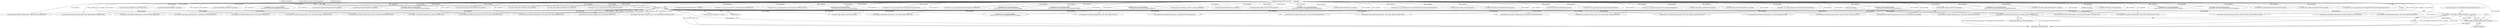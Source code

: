 digraph "0_Android_560ccdb509a7b86186fac0fce1b25bd9a3e6a6e8_7@pointer" {
"1001508" [label="(Call,comp_role = (OMX_PARAM_COMPONENTROLETYPE *) paramData)"];
"1001510" [label="(Call,(OMX_PARAM_COMPONENTROLETYPE *) paramData)"];
"1001504" [label="(Call,VALIDATE_OMX_PARAM_DATA(paramData, OMX_PARAM_COMPONENTROLETYPE))"];
"1000131" [label="(Call,paramData == NULL)"];
"1000112" [label="(MethodParameterIn,OMX_IN OMX_PTR        paramData)"];
"1002727" [label="(Call,(QOMX_VIDEO_HIERARCHICALLAYERS*)paramData)"];
"1002260" [label="(Call,(QOMX_INDEXEXTRADATATYPE *)paramData)"];
"1002721" [label="(Call,VALIDATE_OMX_PARAM_DATA(paramData, QOMX_VIDEO_HIERARCHICALLAYERS))"];
"1000130" [label="(ControlStructure,if (paramData == NULL))"];
"1002084" [label="(Call,VALIDATE_OMX_PARAM_DATA(paramData, OMX_VIDEO_PARAM_INTRAREFRESHTYPE))"];
"1002792" [label="(Call,VALIDATE_OMX_PARAM_DATA(paramData, OMX_QCOM_VIDEO_PARAM_PERF_LEVEL))"];
"1000112" [label="(MethodParameterIn,OMX_IN OMX_PTR        paramData)"];
"1002549" [label="(Call,(QOMX_EXTNINDEX_PARAMTYPE*)paramData)"];
"1002252" [label="(Call,VALIDATE_OMX_PARAM_DATA(paramData, QOMX_INDEXEXTRADATATYPE))"];
"1002741" [label="(Call,handle->venc_set_param(paramData,\n (OMX_INDEXTYPE)OMX_QcomIndexHierarchicalStructure))"];
"1002054" [label="(Call,VALIDATE_OMX_PARAM_DATA(paramData, OMX_VIDEO_PARAM_ERRORCORRECTIONTYPE))"];
"1001246" [label="(Call,(OMX_VIDEO_PARAM_PROFILELEVELTYPE*)paramData)"];
"1002643" [label="(Call,(QOMX_EXTNINDEX_PARAMTYPE*)paramData)"];
"1001503" [label="(Block,)"];
"1002706" [label="(Call,handle->venc_set_param(paramData,\n                             (OMX_INDEXTYPE)OMX_QcomIndexParamH264AUDelimiter))"];
"1002483" [label="(Call,VALIDATE_OMX_PARAM_DATA(paramData, QOMX_VIDEO_PARAM_LTRMODE_TYPE))"];
"1001979" [label="(Call,(OMX_QCOM_PARAM_PORTDEFINITIONTYPE*)paramData)"];
"1000132" [label="(Identifier,paramData)"];
"1000886" [label="(Call,(OMX_VIDEO_PARAM_H263TYPE*)paramData)"];
"1001506" [label="(Identifier,OMX_PARAM_COMPONENTROLETYPE)"];
"1002489" [label="(Call,(QOMX_VIDEO_PARAM_LTRMODE_TYPE*)paramData)"];
"1002543" [label="(Call,VALIDATE_OMX_PARAM_DATA(paramData, QOMX_EXTNINDEX_PARAMTYPE))"];
"1000558" [label="(Call,(OMX_VIDEO_PARAM_PORTFORMATTYPE *)paramData)"];
"1001508" [label="(Call,comp_role = (OMX_PARAM_COMPONENTROLETYPE *) paramData)"];
"1000893" [label="(Call,handle->venc_set_param(paramData,OMX_IndexParamVideoH263))"];
"1000552" [label="(Call,VALIDATE_OMX_PARAM_DATA(paramData, OMX_VIDEO_PARAM_PORTFORMATTYPE))"];
"1000177" [label="(Call,(OMX_PARAM_PORTDEFINITIONTYPE *) paramData)"];
"1001882" [label="(Call,handle->venc_set_param(paramData, OMX_IndexParamVideoQuantization))"];
"1002067" [label="(Call,handle->venc_set_param(paramData, OMX_IndexParamVideoErrorCorrection))"];
"1002851" [label="(Call,handle->venc_set_param(paramData,\n                             (OMX_INDEXTYPE)QOMX_IndexParamVideoInitialQp))"];
"1001240" [label="(Call,VALIDATE_OMX_PARAM_DATA(paramData, OMX_VIDEO_PARAM_PROFILELEVELTYPE))"];
"1001862" [label="(Call,VALIDATE_OMX_PARAM_DATA(paramData, OMX_VIDEO_PARAM_QUANTIZATIONTYPE))"];
"1001920" [label="(Call,VALIDATE_OMX_PARAM_DATA(paramData, OMX_QCOM_VIDEO_PARAM_QPRANGETYPE))"];
"1000575" [label="(Call,handle->venc_set_param(paramData,OMX_IndexParamVideoPortFormat))"];
"1000752" [label="(Call,VALIDATE_OMX_PARAM_DATA(paramData, OMX_VIDEO_PARAM_MPEG4TYPE))"];
"1000171" [label="(Call,VALIDATE_OMX_PARAM_DATA(paramData, OMX_PARAM_PORTDEFINITIONTYPE))"];
"1000451" [label="(Call,handle->venc_set_param(paramData,OMX_IndexParamPortDefinition))"];
"1001940" [label="(Call,handle->venc_set_param(paramData,\n (OMX_INDEXTYPE)OMX_QcomIndexParamVideoQPRange))"];
"1002686" [label="(Call,handle->venc_set_param(paramData,\n                             (OMX_INDEXTYPE)OMX_QcomIndexParamSequenceHeaderWithIDR))"];
"1002810" [label="(Call,VALIDATE_OMX_PARAM_DATA(paramData, OMX_QCOM_VIDEO_PARAM_VUI_TIMING_INFO))"];
"1001820" [label="(Call,VALIDATE_OMX_PARAM_DATA(paramData, OMX_PARAM_BUFFERSUPPLIERTYPE))"];
"1002833" [label="(Call,handle->venc_set_param(paramData,\n                             (OMX_INDEXTYPE) OMX_QcomIndexParamPeakBitrate))"];
"1002861" [label="(Call,memcpy(&m_sParamInitqp, paramData, sizeof(m_sParamInitqp)))"];
"1002120" [label="(Call,(StoreMetaDataInBuffersParams*)paramData)"];
"1000136" [label="(Literal,\"ERROR: Get Param in Invalid paramData\")"];
"1002519" [label="(Call,(QOMX_VIDEO_PARAM_LTRCOUNT_TYPE*)paramData)"];
"1000131" [label="(Call,paramData == NULL)"];
"1002637" [label="(Call,VALIDATE_OMX_PARAM_DATA(paramData, QOMX_EXTNINDEX_PARAMTYPE))"];
"1002613" [label="(Call,handle->venc_set_param(paramData,\n (OMX_INDEXTYPE)OMX_QcomIndexEnableSliceDeliveryMode))"];
"1001786" [label="(Call,(OMX_PRIORITYMGMTTYPE*) paramData)"];
"1002595" [label="(Call,VALIDATE_OMX_PARAM_DATA(paramData, QOMX_EXTNINDEX_PARAMTYPE))"];
"1001504" [label="(Call,VALIDATE_OMX_PARAM_DATA(paramData, OMX_PARAM_COMPONENTROLETYPE))"];
"1002494" [label="(Call,handle->venc_set_param(paramData, (OMX_INDEXTYPE)QOMX_IndexParamVideoLTRMode))"];
"1000142" [label="(Identifier,m_state)"];
"1000929" [label="(Call,(OMX_VIDEO_PARAM_AVCTYPE*)paramData)"];
"1002092" [label="(Call,(OMX_VIDEO_PARAM_INTRAREFRESHTYPE*)paramData)"];
"1001510" [label="(Call,(OMX_PARAM_COMPONENTROLETYPE *) paramData)"];
"1000660" [label="(Call,VALIDATE_OMX_PARAM_DATA(paramData, OMX_PORT_PARAM_TYPE))"];
"1000923" [label="(Call,VALIDATE_OMX_PARAM_DATA(paramData, OMX_VIDEO_PARAM_AVCTYPE))"];
"1002601" [label="(Call,(QOMX_EXTNINDEX_PARAMTYPE*)paramData)"];
"1000687" [label="(Call,handle->venc_set_param(paramData,OMX_IndexParamVideoBitrate))"];
"1002701" [label="(Call,VALIDATE_OMX_PARAM_DATA(paramData, OMX_QCOM_VIDEO_CONFIG_H264_AUD))"];
"1001512" [label="(Identifier,paramData)"];
"1000276" [label="(Call,handle->venc_set_param(paramData,OMX_IndexParamPortDefinition))"];
"1000680" [label="(Call,(OMX_VIDEO_PARAM_BITRATETYPE*)paramData)"];
"1001828" [label="(Call,(OMX_PARAM_BUFFERSUPPLIERTYPE*) paramData)"];
"1001973" [label="(Call,VALIDATE_OMX_PARAM_DATA(paramData, OMX_QCOM_PARAM_PORTDEFINITIONTYPE))"];
"1002097" [label="(Call,handle->venc_set_param(paramData,OMX_IndexParamVideoIntraRefresh))"];
"1001769" [label="(Call,VALIDATE_OMX_PARAM_DATA(paramData, OMX_PRIORITYMGMTTYPE))"];
"1002872" [label="(Call,handle->venc_set_param(paramData,\n (OMX_INDEXTYPE) OMX_QcomIndexParamSetMVSearchrange))"];
"1001505" [label="(Identifier,paramData)"];
"1002681" [label="(Call,VALIDATE_OMX_PARAM_DATA(paramData, PrependSPSPPSToIDRFramesParams))"];
"1002797" [label="(Call,handle->venc_set_param(paramData,\n                             (OMX_INDEXTYPE) OMX_QcomIndexParamPerfLevel))"];
"1002114" [label="(Call,VALIDATE_OMX_PARAM_DATA(paramData, StoreMetaDataInBuffersParams))"];
"1002828" [label="(Call,VALIDATE_OMX_PARAM_DATA(paramData, OMX_QCOM_VIDEO_PARAM_PEAK_BITRATE))"];
"1000758" [label="(Call,(OMX_VIDEO_PARAM_MPEG4TYPE*)paramData)"];
"1002890" [label="(Call,handle->venc_set_param(paramData,\n                          (OMX_INDEXTYPE)OMX_QcomIndexParamVideoHybridHierpMode))"];
"1001928" [label="(Call,(OMX_QCOM_VIDEO_PARAM_QPRANGETYPE*) paramData)"];
"1002513" [label="(Call,VALIDATE_OMX_PARAM_DATA(paramData, QOMX_VIDEO_PARAM_LTRCOUNT_TYPE))"];
"1002885" [label="(Call,VALIDATE_OMX_PARAM_DATA(paramData, QOMX_EXTNINDEX_VIDEO_HYBRID_HP_MODE))"];
"1001509" [label="(Identifier,comp_role)"];
"1000666" [label="(Call,(OMX_PORT_PARAM_TYPE*)(paramData))"];
"1000133" [label="(Identifier,NULL)"];
"1002846" [label="(Call,VALIDATE_OMX_PARAM_DATA(paramData, QOMX_EXTNINDEX_VIDEO_INITIALQP))"];
"1001514" [label="(Literal,\"set_parameter: OMX_IndexParamStandardComponentRole %s\")"];
"1000674" [label="(Call,VALIDATE_OMX_PARAM_DATA(paramData, OMX_VIDEO_PARAM_BITRATETYPE))"];
"1002657" [label="(Call,handle->venc_set_param(paramData,\n (OMX_INDEXTYPE)OMX_QcomIndexEnableH263PlusPType))"];
"1002815" [label="(Call,handle->venc_set_param(paramData,\n                             (OMX_INDEXTYPE) OMX_QcomIndexParamH264VUITimingInfo))"];
"1002062" [label="(Call,(OMX_VIDEO_PARAM_ERRORCORRECTIONTYPE*)paramData)"];
"1002913" [label="(MethodReturn,OMX_ERRORTYPE)"];
"1001870" [label="(Call,(OMX_VIDEO_PARAM_QUANTIZATIONTYPE*) paramData)"];
"1002524" [label="(Call,handle->venc_set_param(paramData, (OMX_INDEXTYPE)QOMX_IndexParamVideoLTRCount))"];
"1001508" -> "1001503"  [label="AST: "];
"1001508" -> "1001510"  [label="CFG: "];
"1001509" -> "1001508"  [label="AST: "];
"1001510" -> "1001508"  [label="AST: "];
"1001514" -> "1001508"  [label="CFG: "];
"1001508" -> "1002913"  [label="DDG: comp_role"];
"1001508" -> "1002913"  [label="DDG: (OMX_PARAM_COMPONENTROLETYPE *) paramData"];
"1001510" -> "1001508"  [label="DDG: paramData"];
"1001510" -> "1001512"  [label="CFG: "];
"1001511" -> "1001510"  [label="AST: "];
"1001512" -> "1001510"  [label="AST: "];
"1001510" -> "1002913"  [label="DDG: paramData"];
"1001504" -> "1001510"  [label="DDG: paramData"];
"1000112" -> "1001510"  [label="DDG: paramData"];
"1001504" -> "1001503"  [label="AST: "];
"1001504" -> "1001506"  [label="CFG: "];
"1001505" -> "1001504"  [label="AST: "];
"1001506" -> "1001504"  [label="AST: "];
"1001509" -> "1001504"  [label="CFG: "];
"1001504" -> "1002913"  [label="DDG: OMX_PARAM_COMPONENTROLETYPE"];
"1001504" -> "1002913"  [label="DDG: VALIDATE_OMX_PARAM_DATA(paramData, OMX_PARAM_COMPONENTROLETYPE)"];
"1000131" -> "1001504"  [label="DDG: paramData"];
"1000112" -> "1001504"  [label="DDG: paramData"];
"1000131" -> "1000130"  [label="AST: "];
"1000131" -> "1000133"  [label="CFG: "];
"1000132" -> "1000131"  [label="AST: "];
"1000133" -> "1000131"  [label="AST: "];
"1000136" -> "1000131"  [label="CFG: "];
"1000142" -> "1000131"  [label="CFG: "];
"1000131" -> "1002913"  [label="DDG: paramData"];
"1000131" -> "1002913"  [label="DDG: NULL"];
"1000131" -> "1002913"  [label="DDG: paramData == NULL"];
"1000112" -> "1000131"  [label="DDG: paramData"];
"1000131" -> "1000171"  [label="DDG: paramData"];
"1000131" -> "1000552"  [label="DDG: paramData"];
"1000131" -> "1000660"  [label="DDG: paramData"];
"1000131" -> "1000674"  [label="DDG: paramData"];
"1000131" -> "1000752"  [label="DDG: paramData"];
"1000131" -> "1000886"  [label="DDG: paramData"];
"1000131" -> "1000923"  [label="DDG: paramData"];
"1000131" -> "1001240"  [label="DDG: paramData"];
"1000131" -> "1001769"  [label="DDG: paramData"];
"1000131" -> "1001820"  [label="DDG: paramData"];
"1000131" -> "1001862"  [label="DDG: paramData"];
"1000131" -> "1001920"  [label="DDG: paramData"];
"1000131" -> "1001973"  [label="DDG: paramData"];
"1000131" -> "1002054"  [label="DDG: paramData"];
"1000131" -> "1002084"  [label="DDG: paramData"];
"1000131" -> "1002114"  [label="DDG: paramData"];
"1000131" -> "1002252"  [label="DDG: paramData"];
"1000131" -> "1002483"  [label="DDG: paramData"];
"1000131" -> "1002513"  [label="DDG: paramData"];
"1000131" -> "1002543"  [label="DDG: paramData"];
"1000131" -> "1002595"  [label="DDG: paramData"];
"1000131" -> "1002637"  [label="DDG: paramData"];
"1000131" -> "1002681"  [label="DDG: paramData"];
"1000131" -> "1002701"  [label="DDG: paramData"];
"1000131" -> "1002721"  [label="DDG: paramData"];
"1000131" -> "1002792"  [label="DDG: paramData"];
"1000131" -> "1002810"  [label="DDG: paramData"];
"1000131" -> "1002828"  [label="DDG: paramData"];
"1000131" -> "1002846"  [label="DDG: paramData"];
"1000131" -> "1002872"  [label="DDG: paramData"];
"1000131" -> "1002885"  [label="DDG: paramData"];
"1000112" -> "1000109"  [label="AST: "];
"1000112" -> "1002913"  [label="DDG: paramData"];
"1000112" -> "1000171"  [label="DDG: paramData"];
"1000112" -> "1000177"  [label="DDG: paramData"];
"1000112" -> "1000276"  [label="DDG: paramData"];
"1000112" -> "1000451"  [label="DDG: paramData"];
"1000112" -> "1000552"  [label="DDG: paramData"];
"1000112" -> "1000558"  [label="DDG: paramData"];
"1000112" -> "1000575"  [label="DDG: paramData"];
"1000112" -> "1000660"  [label="DDG: paramData"];
"1000112" -> "1000666"  [label="DDG: paramData"];
"1000112" -> "1000674"  [label="DDG: paramData"];
"1000112" -> "1000680"  [label="DDG: paramData"];
"1000112" -> "1000687"  [label="DDG: paramData"];
"1000112" -> "1000752"  [label="DDG: paramData"];
"1000112" -> "1000758"  [label="DDG: paramData"];
"1000112" -> "1000886"  [label="DDG: paramData"];
"1000112" -> "1000893"  [label="DDG: paramData"];
"1000112" -> "1000923"  [label="DDG: paramData"];
"1000112" -> "1000929"  [label="DDG: paramData"];
"1000112" -> "1001240"  [label="DDG: paramData"];
"1000112" -> "1001246"  [label="DDG: paramData"];
"1000112" -> "1001769"  [label="DDG: paramData"];
"1000112" -> "1001786"  [label="DDG: paramData"];
"1000112" -> "1001820"  [label="DDG: paramData"];
"1000112" -> "1001828"  [label="DDG: paramData"];
"1000112" -> "1001862"  [label="DDG: paramData"];
"1000112" -> "1001870"  [label="DDG: paramData"];
"1000112" -> "1001882"  [label="DDG: paramData"];
"1000112" -> "1001920"  [label="DDG: paramData"];
"1000112" -> "1001928"  [label="DDG: paramData"];
"1000112" -> "1001940"  [label="DDG: paramData"];
"1000112" -> "1001973"  [label="DDG: paramData"];
"1000112" -> "1001979"  [label="DDG: paramData"];
"1000112" -> "1002054"  [label="DDG: paramData"];
"1000112" -> "1002062"  [label="DDG: paramData"];
"1000112" -> "1002067"  [label="DDG: paramData"];
"1000112" -> "1002084"  [label="DDG: paramData"];
"1000112" -> "1002092"  [label="DDG: paramData"];
"1000112" -> "1002097"  [label="DDG: paramData"];
"1000112" -> "1002114"  [label="DDG: paramData"];
"1000112" -> "1002120"  [label="DDG: paramData"];
"1000112" -> "1002252"  [label="DDG: paramData"];
"1000112" -> "1002260"  [label="DDG: paramData"];
"1000112" -> "1002483"  [label="DDG: paramData"];
"1000112" -> "1002489"  [label="DDG: paramData"];
"1000112" -> "1002494"  [label="DDG: paramData"];
"1000112" -> "1002513"  [label="DDG: paramData"];
"1000112" -> "1002519"  [label="DDG: paramData"];
"1000112" -> "1002524"  [label="DDG: paramData"];
"1000112" -> "1002543"  [label="DDG: paramData"];
"1000112" -> "1002549"  [label="DDG: paramData"];
"1000112" -> "1002595"  [label="DDG: paramData"];
"1000112" -> "1002601"  [label="DDG: paramData"];
"1000112" -> "1002613"  [label="DDG: paramData"];
"1000112" -> "1002637"  [label="DDG: paramData"];
"1000112" -> "1002643"  [label="DDG: paramData"];
"1000112" -> "1002657"  [label="DDG: paramData"];
"1000112" -> "1002681"  [label="DDG: paramData"];
"1000112" -> "1002686"  [label="DDG: paramData"];
"1000112" -> "1002701"  [label="DDG: paramData"];
"1000112" -> "1002706"  [label="DDG: paramData"];
"1000112" -> "1002721"  [label="DDG: paramData"];
"1000112" -> "1002727"  [label="DDG: paramData"];
"1000112" -> "1002741"  [label="DDG: paramData"];
"1000112" -> "1002792"  [label="DDG: paramData"];
"1000112" -> "1002797"  [label="DDG: paramData"];
"1000112" -> "1002810"  [label="DDG: paramData"];
"1000112" -> "1002815"  [label="DDG: paramData"];
"1000112" -> "1002828"  [label="DDG: paramData"];
"1000112" -> "1002833"  [label="DDG: paramData"];
"1000112" -> "1002846"  [label="DDG: paramData"];
"1000112" -> "1002851"  [label="DDG: paramData"];
"1000112" -> "1002861"  [label="DDG: paramData"];
"1000112" -> "1002872"  [label="DDG: paramData"];
"1000112" -> "1002885"  [label="DDG: paramData"];
"1000112" -> "1002890"  [label="DDG: paramData"];
}
